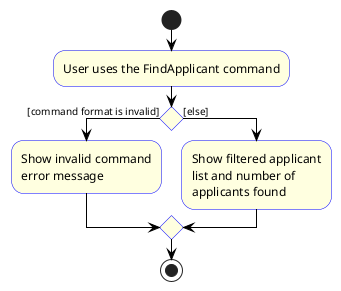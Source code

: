 @startuml
skinparam activityBackgroundColor LightYellow
skinparam activityBorderColor Blue
skinparam activityArrowColor Black
skinparam activityArrowFontSize 10
skinparam activityFontSize 12

start

:User uses the FindApplicant command;

if () then ([command format is invalid])
    :Show invalid command
    error message;

else ([else])
    :Show filtered applicant
    list and number of
    applicants found;
endif

stop

@enduml
